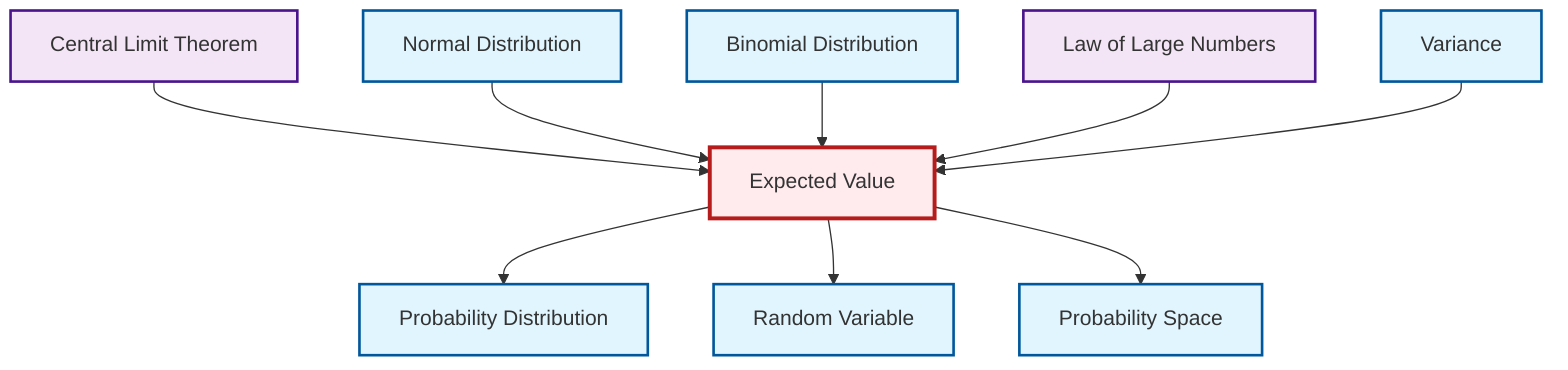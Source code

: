 graph TD
    classDef definition fill:#e1f5fe,stroke:#01579b,stroke-width:2px
    classDef theorem fill:#f3e5f5,stroke:#4a148c,stroke-width:2px
    classDef axiom fill:#fff3e0,stroke:#e65100,stroke-width:2px
    classDef example fill:#e8f5e9,stroke:#1b5e20,stroke-width:2px
    classDef current fill:#ffebee,stroke:#b71c1c,stroke-width:3px
    def-expectation["Expected Value"]:::definition
    def-probability-distribution["Probability Distribution"]:::definition
    thm-central-limit["Central Limit Theorem"]:::theorem
    thm-law-of-large-numbers["Law of Large Numbers"]:::theorem
    def-normal-distribution["Normal Distribution"]:::definition
    def-random-variable["Random Variable"]:::definition
    def-probability-space["Probability Space"]:::definition
    def-binomial-distribution["Binomial Distribution"]:::definition
    def-variance["Variance"]:::definition
    def-expectation --> def-probability-distribution
    def-expectation --> def-random-variable
    thm-central-limit --> def-expectation
    def-normal-distribution --> def-expectation
    def-binomial-distribution --> def-expectation
    def-expectation --> def-probability-space
    thm-law-of-large-numbers --> def-expectation
    def-variance --> def-expectation
    class def-expectation current